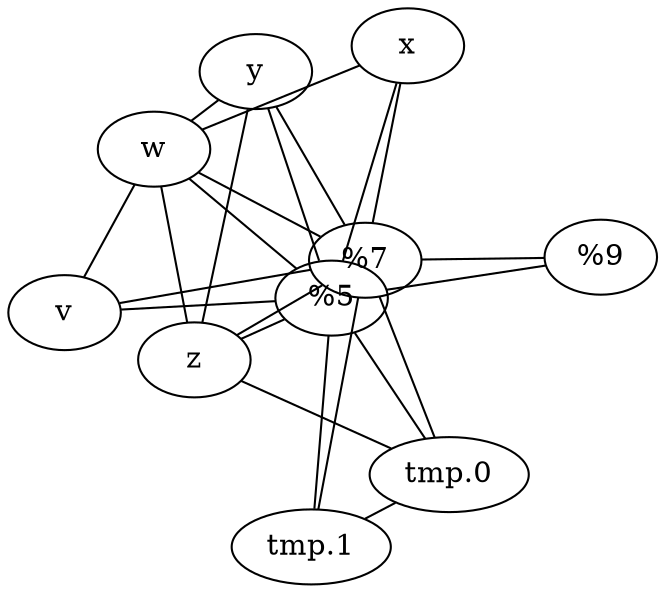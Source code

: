 graph {
	graph [layout=neato]
	"%rsp"
	"%rbp"
	v
	w
	x
	y
	z
	"tmp.0"
	"tmp.1"
	"%rdi"
	w -- y [len=1.5]
	"%rbp" -- x [len=1.5]
	"%rsp" -- x [len=1.5]
	"%rsp" -- "%rdi" [len=1.5]
	"%rbp" -- "%rdi" [len=1.5]
	"%rsp" -- z [len=1.5]
	"%rbp" -- z [len=1.5]
	w -- x [len=1.5]
	"%rsp" -- v [len=1.5]
	"%rbp" -- v [len=1.5]
	z -- "tmp.0" [len=1.5]
	"%rsp" -- "tmp.1" [len=1.5]
	"%rbp" -- "tmp.1" [len=1.5]
	y -- z [len=1.5]
	w -- z [len=1.5]
	"%rbp" -- "tmp.0" [len=1.5]
	"%rsp" -- "tmp.0" [len=1.5]
	"tmp.0" -- "tmp.1" [len=1.5]
	"%rbp" -- y [len=1.5]
	"%rsp" -- y [len=1.5]
	v -- w [len=1.5]
	"%rbp" -- w [len=1.5]
	"%rsp" -- w [len=1.5]
}
